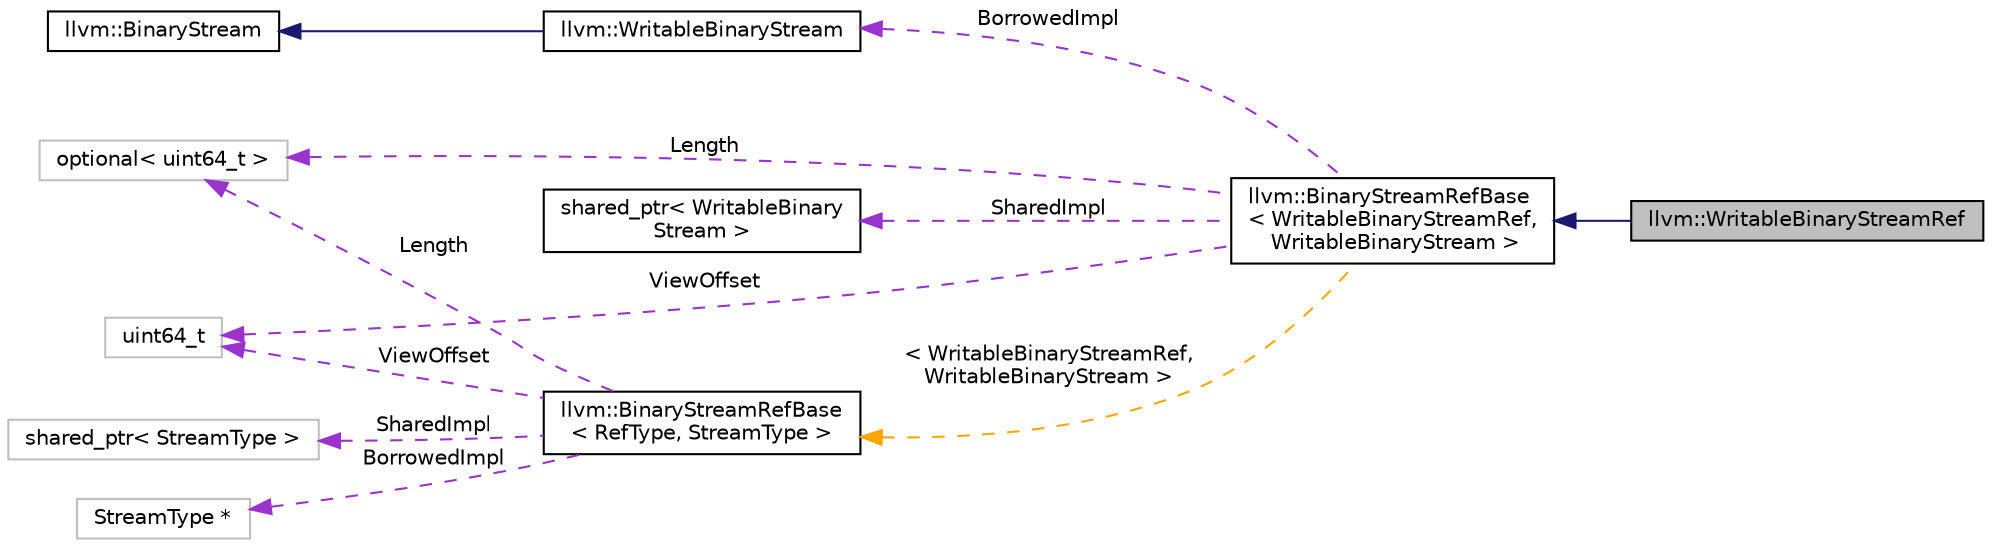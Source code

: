 digraph "llvm::WritableBinaryStreamRef"
{
 // LATEX_PDF_SIZE
  bgcolor="transparent";
  edge [fontname="Helvetica",fontsize="10",labelfontname="Helvetica",labelfontsize="10"];
  node [fontname="Helvetica",fontsize="10",shape=record];
  rankdir="LR";
  Node1 [label="llvm::WritableBinaryStreamRef",height=0.2,width=0.4,color="black", fillcolor="grey75", style="filled", fontcolor="black",tooltip=" "];
  Node2 -> Node1 [dir="back",color="midnightblue",fontsize="10",style="solid",fontname="Helvetica"];
  Node2 [label="llvm::BinaryStreamRefBase\l\< WritableBinaryStreamRef,\l WritableBinaryStream \>",height=0.2,width=0.4,color="black",URL="$classllvm_1_1BinaryStreamRefBase.html",tooltip=" "];
  Node3 -> Node2 [dir="back",color="darkorchid3",fontsize="10",style="dashed",label=" BorrowedImpl" ,fontname="Helvetica"];
  Node3 [label="llvm::WritableBinaryStream",height=0.2,width=0.4,color="black",URL="$classllvm_1_1WritableBinaryStream.html",tooltip="A BinaryStream which can be read from as well as written to."];
  Node4 -> Node3 [dir="back",color="midnightblue",fontsize="10",style="solid",fontname="Helvetica"];
  Node4 [label="llvm::BinaryStream",height=0.2,width=0.4,color="black",URL="$classllvm_1_1BinaryStream.html",tooltip="An interface for accessing data in a stream-like format, but which discourages copying."];
  Node5 -> Node2 [dir="back",color="darkorchid3",fontsize="10",style="dashed",label=" ViewOffset" ,fontname="Helvetica"];
  Node5 [label="uint64_t",height=0.2,width=0.4,color="grey75",tooltip=" "];
  Node6 -> Node2 [dir="back",color="darkorchid3",fontsize="10",style="dashed",label=" SharedImpl" ,fontname="Helvetica"];
  Node6 [label="shared_ptr\< WritableBinary\lStream \>",height=0.2,width=0.4,color="black",URL="$classstd_1_1shared__ptr_3_01WritableBinaryStream_01_4.html",tooltip=" "];
  Node7 -> Node2 [dir="back",color="darkorchid3",fontsize="10",style="dashed",label=" Length" ,fontname="Helvetica"];
  Node7 [label="optional\< uint64_t \>",height=0.2,width=0.4,color="grey75",tooltip=" "];
  Node8 -> Node2 [dir="back",color="orange",fontsize="10",style="dashed",label=" \< WritableBinaryStreamRef,\l WritableBinaryStream \>" ,fontname="Helvetica"];
  Node8 [label="llvm::BinaryStreamRefBase\l\< RefType, StreamType \>",height=0.2,width=0.4,color="black",URL="$classllvm_1_1BinaryStreamRefBase.html",tooltip="Common stuff for mutable and immutable StreamRefs."];
  Node5 -> Node8 [dir="back",color="darkorchid3",fontsize="10",style="dashed",label=" ViewOffset" ,fontname="Helvetica"];
  Node9 -> Node8 [dir="back",color="darkorchid3",fontsize="10",style="dashed",label=" SharedImpl" ,fontname="Helvetica"];
  Node9 [label="shared_ptr\< StreamType \>",height=0.2,width=0.4,color="grey75",tooltip=" "];
  Node10 -> Node8 [dir="back",color="darkorchid3",fontsize="10",style="dashed",label=" BorrowedImpl" ,fontname="Helvetica"];
  Node10 [label="StreamType *",height=0.2,width=0.4,color="grey75",tooltip=" "];
  Node7 -> Node8 [dir="back",color="darkorchid3",fontsize="10",style="dashed",label=" Length" ,fontname="Helvetica"];
}
